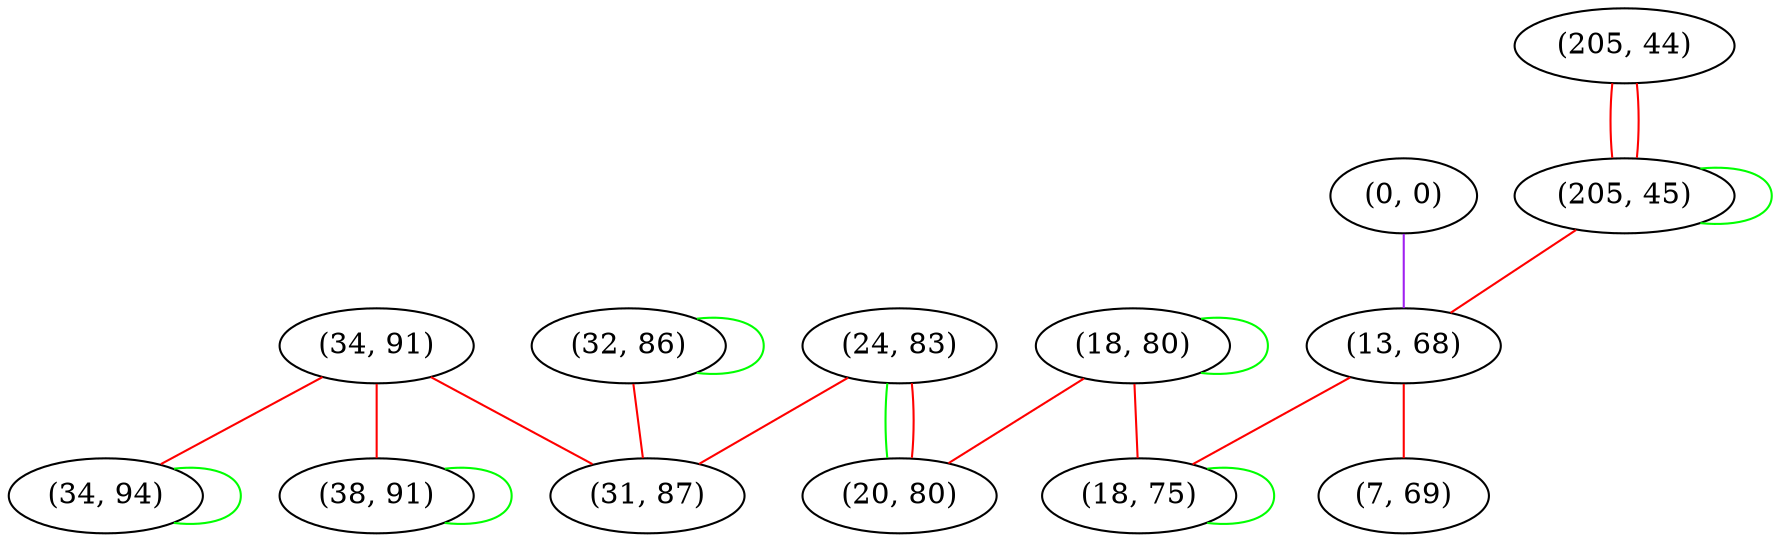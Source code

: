 graph "" {
"(32, 86)";
"(205, 44)";
"(0, 0)";
"(205, 45)";
"(34, 91)";
"(13, 68)";
"(34, 94)";
"(24, 83)";
"(18, 80)";
"(7, 69)";
"(31, 87)";
"(38, 91)";
"(18, 75)";
"(20, 80)";
"(32, 86)" -- "(32, 86)"  [color=green, key=0, weight=2];
"(32, 86)" -- "(31, 87)"  [color=red, key=0, weight=1];
"(205, 44)" -- "(205, 45)"  [color=red, key=0, weight=1];
"(205, 44)" -- "(205, 45)"  [color=red, key=1, weight=1];
"(0, 0)" -- "(13, 68)"  [color=purple, key=0, weight=4];
"(205, 45)" -- "(13, 68)"  [color=red, key=0, weight=1];
"(205, 45)" -- "(205, 45)"  [color=green, key=0, weight=2];
"(34, 91)" -- "(38, 91)"  [color=red, key=0, weight=1];
"(34, 91)" -- "(34, 94)"  [color=red, key=0, weight=1];
"(34, 91)" -- "(31, 87)"  [color=red, key=0, weight=1];
"(13, 68)" -- "(7, 69)"  [color=red, key=0, weight=1];
"(13, 68)" -- "(18, 75)"  [color=red, key=0, weight=1];
"(34, 94)" -- "(34, 94)"  [color=green, key=0, weight=2];
"(24, 83)" -- "(31, 87)"  [color=red, key=0, weight=1];
"(24, 83)" -- "(20, 80)"  [color=green, key=0, weight=2];
"(24, 83)" -- "(20, 80)"  [color=red, key=1, weight=1];
"(18, 80)" -- "(18, 80)"  [color=green, key=0, weight=2];
"(18, 80)" -- "(18, 75)"  [color=red, key=0, weight=1];
"(18, 80)" -- "(20, 80)"  [color=red, key=0, weight=1];
"(38, 91)" -- "(38, 91)"  [color=green, key=0, weight=2];
"(18, 75)" -- "(18, 75)"  [color=green, key=0, weight=2];
}
